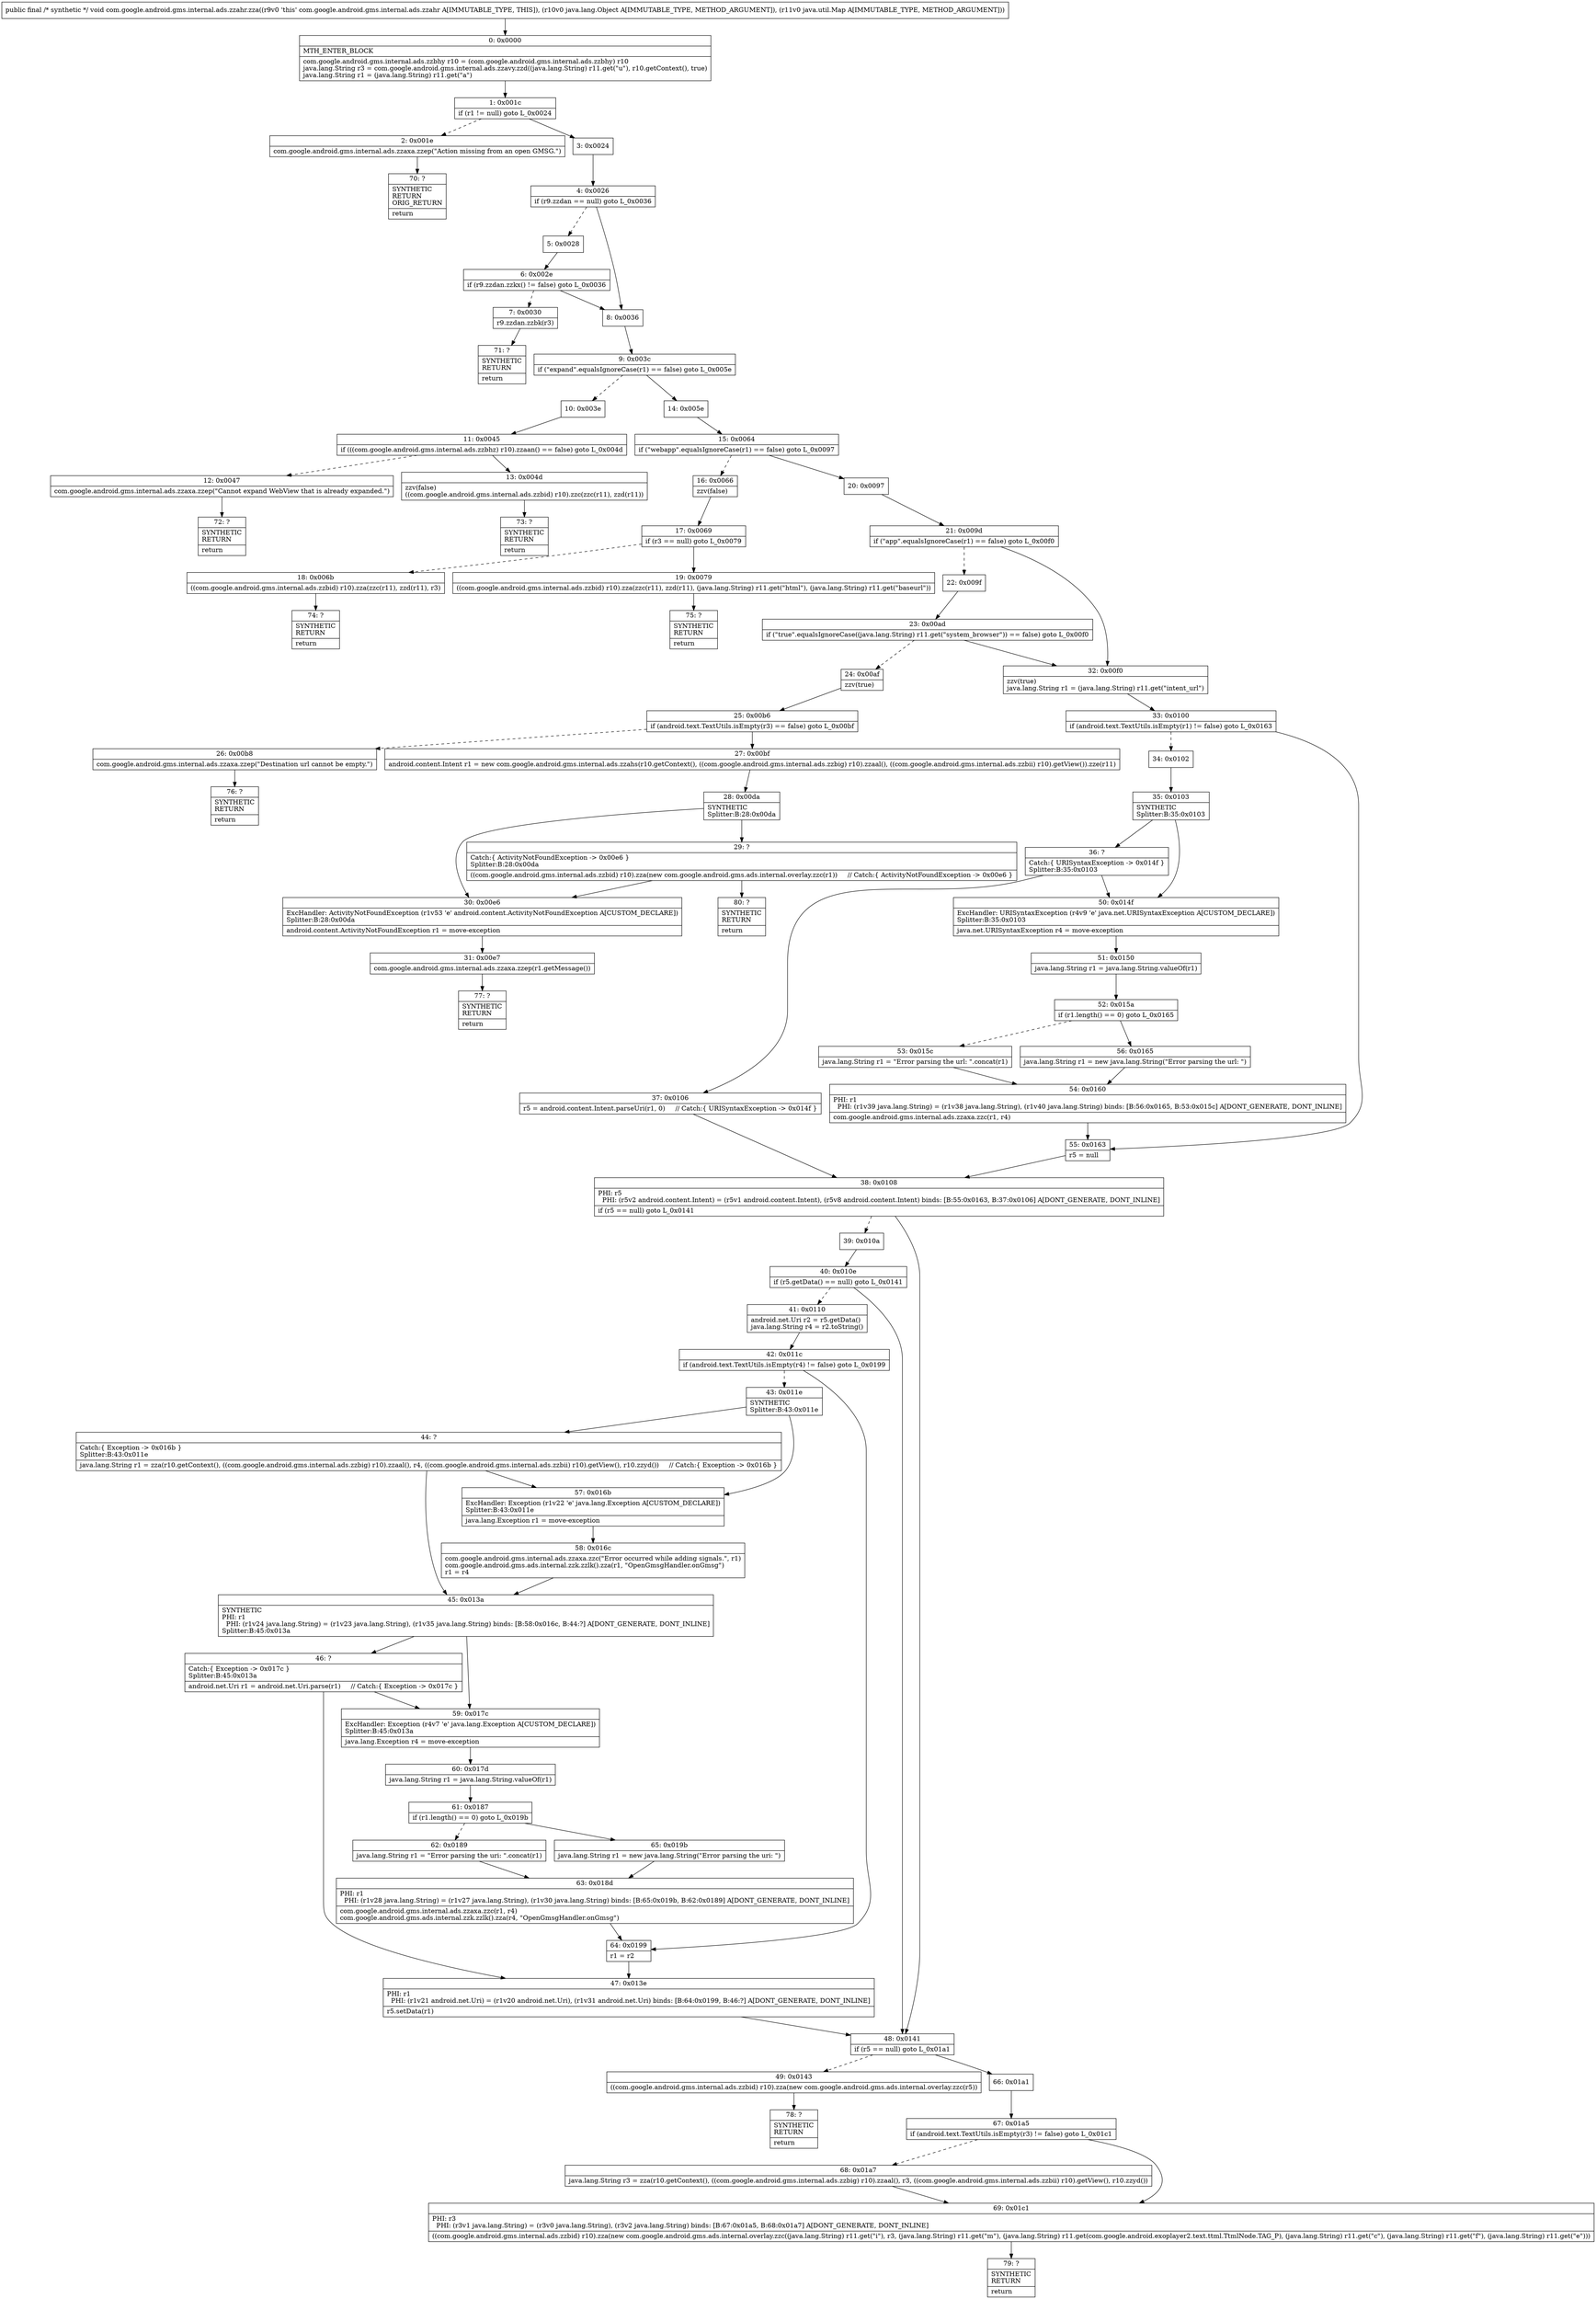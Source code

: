 digraph "CFG forcom.google.android.gms.internal.ads.zzahr.zza(Ljava\/lang\/Object;Ljava\/util\/Map;)V" {
Node_0 [shape=record,label="{0\:\ 0x0000|MTH_ENTER_BLOCK\l|com.google.android.gms.internal.ads.zzbhy r10 = (com.google.android.gms.internal.ads.zzbhy) r10\ljava.lang.String r3 = com.google.android.gms.internal.ads.zzavy.zzd((java.lang.String) r11.get(\"u\"), r10.getContext(), true)\ljava.lang.String r1 = (java.lang.String) r11.get(\"a\")\l}"];
Node_1 [shape=record,label="{1\:\ 0x001c|if (r1 != null) goto L_0x0024\l}"];
Node_2 [shape=record,label="{2\:\ 0x001e|com.google.android.gms.internal.ads.zzaxa.zzep(\"Action missing from an open GMSG.\")\l}"];
Node_3 [shape=record,label="{3\:\ 0x0024}"];
Node_4 [shape=record,label="{4\:\ 0x0026|if (r9.zzdan == null) goto L_0x0036\l}"];
Node_5 [shape=record,label="{5\:\ 0x0028}"];
Node_6 [shape=record,label="{6\:\ 0x002e|if (r9.zzdan.zzkx() != false) goto L_0x0036\l}"];
Node_7 [shape=record,label="{7\:\ 0x0030|r9.zzdan.zzbk(r3)\l}"];
Node_8 [shape=record,label="{8\:\ 0x0036}"];
Node_9 [shape=record,label="{9\:\ 0x003c|if (\"expand\".equalsIgnoreCase(r1) == false) goto L_0x005e\l}"];
Node_10 [shape=record,label="{10\:\ 0x003e}"];
Node_11 [shape=record,label="{11\:\ 0x0045|if (((com.google.android.gms.internal.ads.zzbhz) r10).zzaan() == false) goto L_0x004d\l}"];
Node_12 [shape=record,label="{12\:\ 0x0047|com.google.android.gms.internal.ads.zzaxa.zzep(\"Cannot expand WebView that is already expanded.\")\l}"];
Node_13 [shape=record,label="{13\:\ 0x004d|zzv(false)\l((com.google.android.gms.internal.ads.zzbid) r10).zzc(zzc(r11), zzd(r11))\l}"];
Node_14 [shape=record,label="{14\:\ 0x005e}"];
Node_15 [shape=record,label="{15\:\ 0x0064|if (\"webapp\".equalsIgnoreCase(r1) == false) goto L_0x0097\l}"];
Node_16 [shape=record,label="{16\:\ 0x0066|zzv(false)\l}"];
Node_17 [shape=record,label="{17\:\ 0x0069|if (r3 == null) goto L_0x0079\l}"];
Node_18 [shape=record,label="{18\:\ 0x006b|((com.google.android.gms.internal.ads.zzbid) r10).zza(zzc(r11), zzd(r11), r3)\l}"];
Node_19 [shape=record,label="{19\:\ 0x0079|((com.google.android.gms.internal.ads.zzbid) r10).zza(zzc(r11), zzd(r11), (java.lang.String) r11.get(\"html\"), (java.lang.String) r11.get(\"baseurl\"))\l}"];
Node_20 [shape=record,label="{20\:\ 0x0097}"];
Node_21 [shape=record,label="{21\:\ 0x009d|if (\"app\".equalsIgnoreCase(r1) == false) goto L_0x00f0\l}"];
Node_22 [shape=record,label="{22\:\ 0x009f}"];
Node_23 [shape=record,label="{23\:\ 0x00ad|if (\"true\".equalsIgnoreCase((java.lang.String) r11.get(\"system_browser\")) == false) goto L_0x00f0\l}"];
Node_24 [shape=record,label="{24\:\ 0x00af|zzv(true)\l}"];
Node_25 [shape=record,label="{25\:\ 0x00b6|if (android.text.TextUtils.isEmpty(r3) == false) goto L_0x00bf\l}"];
Node_26 [shape=record,label="{26\:\ 0x00b8|com.google.android.gms.internal.ads.zzaxa.zzep(\"Destination url cannot be empty.\")\l}"];
Node_27 [shape=record,label="{27\:\ 0x00bf|android.content.Intent r1 = new com.google.android.gms.internal.ads.zzahs(r10.getContext(), ((com.google.android.gms.internal.ads.zzbig) r10).zzaal(), ((com.google.android.gms.internal.ads.zzbii) r10).getView()).zze(r11)\l}"];
Node_28 [shape=record,label="{28\:\ 0x00da|SYNTHETIC\lSplitter:B:28:0x00da\l}"];
Node_29 [shape=record,label="{29\:\ ?|Catch:\{ ActivityNotFoundException \-\> 0x00e6 \}\lSplitter:B:28:0x00da\l|((com.google.android.gms.internal.ads.zzbid) r10).zza(new com.google.android.gms.ads.internal.overlay.zzc(r1))     \/\/ Catch:\{ ActivityNotFoundException \-\> 0x00e6 \}\l}"];
Node_30 [shape=record,label="{30\:\ 0x00e6|ExcHandler: ActivityNotFoundException (r1v53 'e' android.content.ActivityNotFoundException A[CUSTOM_DECLARE])\lSplitter:B:28:0x00da\l|android.content.ActivityNotFoundException r1 = move\-exception\l}"];
Node_31 [shape=record,label="{31\:\ 0x00e7|com.google.android.gms.internal.ads.zzaxa.zzep(r1.getMessage())\l}"];
Node_32 [shape=record,label="{32\:\ 0x00f0|zzv(true)\ljava.lang.String r1 = (java.lang.String) r11.get(\"intent_url\")\l}"];
Node_33 [shape=record,label="{33\:\ 0x0100|if (android.text.TextUtils.isEmpty(r1) != false) goto L_0x0163\l}"];
Node_34 [shape=record,label="{34\:\ 0x0102}"];
Node_35 [shape=record,label="{35\:\ 0x0103|SYNTHETIC\lSplitter:B:35:0x0103\l}"];
Node_36 [shape=record,label="{36\:\ ?|Catch:\{ URISyntaxException \-\> 0x014f \}\lSplitter:B:35:0x0103\l}"];
Node_37 [shape=record,label="{37\:\ 0x0106|r5 = android.content.Intent.parseUri(r1, 0)     \/\/ Catch:\{ URISyntaxException \-\> 0x014f \}\l}"];
Node_38 [shape=record,label="{38\:\ 0x0108|PHI: r5 \l  PHI: (r5v2 android.content.Intent) = (r5v1 android.content.Intent), (r5v8 android.content.Intent) binds: [B:55:0x0163, B:37:0x0106] A[DONT_GENERATE, DONT_INLINE]\l|if (r5 == null) goto L_0x0141\l}"];
Node_39 [shape=record,label="{39\:\ 0x010a}"];
Node_40 [shape=record,label="{40\:\ 0x010e|if (r5.getData() == null) goto L_0x0141\l}"];
Node_41 [shape=record,label="{41\:\ 0x0110|android.net.Uri r2 = r5.getData()\ljava.lang.String r4 = r2.toString()\l}"];
Node_42 [shape=record,label="{42\:\ 0x011c|if (android.text.TextUtils.isEmpty(r4) != false) goto L_0x0199\l}"];
Node_43 [shape=record,label="{43\:\ 0x011e|SYNTHETIC\lSplitter:B:43:0x011e\l}"];
Node_44 [shape=record,label="{44\:\ ?|Catch:\{ Exception \-\> 0x016b \}\lSplitter:B:43:0x011e\l|java.lang.String r1 = zza(r10.getContext(), ((com.google.android.gms.internal.ads.zzbig) r10).zzaal(), r4, ((com.google.android.gms.internal.ads.zzbii) r10).getView(), r10.zzyd())     \/\/ Catch:\{ Exception \-\> 0x016b \}\l}"];
Node_45 [shape=record,label="{45\:\ 0x013a|SYNTHETIC\lPHI: r1 \l  PHI: (r1v24 java.lang.String) = (r1v23 java.lang.String), (r1v35 java.lang.String) binds: [B:58:0x016c, B:44:?] A[DONT_GENERATE, DONT_INLINE]\lSplitter:B:45:0x013a\l}"];
Node_46 [shape=record,label="{46\:\ ?|Catch:\{ Exception \-\> 0x017c \}\lSplitter:B:45:0x013a\l|android.net.Uri r1 = android.net.Uri.parse(r1)     \/\/ Catch:\{ Exception \-\> 0x017c \}\l}"];
Node_47 [shape=record,label="{47\:\ 0x013e|PHI: r1 \l  PHI: (r1v21 android.net.Uri) = (r1v20 android.net.Uri), (r1v31 android.net.Uri) binds: [B:64:0x0199, B:46:?] A[DONT_GENERATE, DONT_INLINE]\l|r5.setData(r1)\l}"];
Node_48 [shape=record,label="{48\:\ 0x0141|if (r5 == null) goto L_0x01a1\l}"];
Node_49 [shape=record,label="{49\:\ 0x0143|((com.google.android.gms.internal.ads.zzbid) r10).zza(new com.google.android.gms.ads.internal.overlay.zzc(r5))\l}"];
Node_50 [shape=record,label="{50\:\ 0x014f|ExcHandler: URISyntaxException (r4v9 'e' java.net.URISyntaxException A[CUSTOM_DECLARE])\lSplitter:B:35:0x0103\l|java.net.URISyntaxException r4 = move\-exception\l}"];
Node_51 [shape=record,label="{51\:\ 0x0150|java.lang.String r1 = java.lang.String.valueOf(r1)\l}"];
Node_52 [shape=record,label="{52\:\ 0x015a|if (r1.length() == 0) goto L_0x0165\l}"];
Node_53 [shape=record,label="{53\:\ 0x015c|java.lang.String r1 = \"Error parsing the url: \".concat(r1)\l}"];
Node_54 [shape=record,label="{54\:\ 0x0160|PHI: r1 \l  PHI: (r1v39 java.lang.String) = (r1v38 java.lang.String), (r1v40 java.lang.String) binds: [B:56:0x0165, B:53:0x015c] A[DONT_GENERATE, DONT_INLINE]\l|com.google.android.gms.internal.ads.zzaxa.zzc(r1, r4)\l}"];
Node_55 [shape=record,label="{55\:\ 0x0163|r5 = null\l}"];
Node_56 [shape=record,label="{56\:\ 0x0165|java.lang.String r1 = new java.lang.String(\"Error parsing the url: \")\l}"];
Node_57 [shape=record,label="{57\:\ 0x016b|ExcHandler: Exception (r1v22 'e' java.lang.Exception A[CUSTOM_DECLARE])\lSplitter:B:43:0x011e\l|java.lang.Exception r1 = move\-exception\l}"];
Node_58 [shape=record,label="{58\:\ 0x016c|com.google.android.gms.internal.ads.zzaxa.zzc(\"Error occurred while adding signals.\", r1)\lcom.google.android.gms.ads.internal.zzk.zzlk().zza(r1, \"OpenGmsgHandler.onGmsg\")\lr1 = r4\l}"];
Node_59 [shape=record,label="{59\:\ 0x017c|ExcHandler: Exception (r4v7 'e' java.lang.Exception A[CUSTOM_DECLARE])\lSplitter:B:45:0x013a\l|java.lang.Exception r4 = move\-exception\l}"];
Node_60 [shape=record,label="{60\:\ 0x017d|java.lang.String r1 = java.lang.String.valueOf(r1)\l}"];
Node_61 [shape=record,label="{61\:\ 0x0187|if (r1.length() == 0) goto L_0x019b\l}"];
Node_62 [shape=record,label="{62\:\ 0x0189|java.lang.String r1 = \"Error parsing the uri: \".concat(r1)\l}"];
Node_63 [shape=record,label="{63\:\ 0x018d|PHI: r1 \l  PHI: (r1v28 java.lang.String) = (r1v27 java.lang.String), (r1v30 java.lang.String) binds: [B:65:0x019b, B:62:0x0189] A[DONT_GENERATE, DONT_INLINE]\l|com.google.android.gms.internal.ads.zzaxa.zzc(r1, r4)\lcom.google.android.gms.ads.internal.zzk.zzlk().zza(r4, \"OpenGmsgHandler.onGmsg\")\l}"];
Node_64 [shape=record,label="{64\:\ 0x0199|r1 = r2\l}"];
Node_65 [shape=record,label="{65\:\ 0x019b|java.lang.String r1 = new java.lang.String(\"Error parsing the uri: \")\l}"];
Node_66 [shape=record,label="{66\:\ 0x01a1}"];
Node_67 [shape=record,label="{67\:\ 0x01a5|if (android.text.TextUtils.isEmpty(r3) != false) goto L_0x01c1\l}"];
Node_68 [shape=record,label="{68\:\ 0x01a7|java.lang.String r3 = zza(r10.getContext(), ((com.google.android.gms.internal.ads.zzbig) r10).zzaal(), r3, ((com.google.android.gms.internal.ads.zzbii) r10).getView(), r10.zzyd())\l}"];
Node_69 [shape=record,label="{69\:\ 0x01c1|PHI: r3 \l  PHI: (r3v1 java.lang.String) = (r3v0 java.lang.String), (r3v2 java.lang.String) binds: [B:67:0x01a5, B:68:0x01a7] A[DONT_GENERATE, DONT_INLINE]\l|((com.google.android.gms.internal.ads.zzbid) r10).zza(new com.google.android.gms.ads.internal.overlay.zzc((java.lang.String) r11.get(\"i\"), r3, (java.lang.String) r11.get(\"m\"), (java.lang.String) r11.get(com.google.android.exoplayer2.text.ttml.TtmlNode.TAG_P), (java.lang.String) r11.get(\"c\"), (java.lang.String) r11.get(\"f\"), (java.lang.String) r11.get(\"e\")))\l}"];
Node_70 [shape=record,label="{70\:\ ?|SYNTHETIC\lRETURN\lORIG_RETURN\l|return\l}"];
Node_71 [shape=record,label="{71\:\ ?|SYNTHETIC\lRETURN\l|return\l}"];
Node_72 [shape=record,label="{72\:\ ?|SYNTHETIC\lRETURN\l|return\l}"];
Node_73 [shape=record,label="{73\:\ ?|SYNTHETIC\lRETURN\l|return\l}"];
Node_74 [shape=record,label="{74\:\ ?|SYNTHETIC\lRETURN\l|return\l}"];
Node_75 [shape=record,label="{75\:\ ?|SYNTHETIC\lRETURN\l|return\l}"];
Node_76 [shape=record,label="{76\:\ ?|SYNTHETIC\lRETURN\l|return\l}"];
Node_77 [shape=record,label="{77\:\ ?|SYNTHETIC\lRETURN\l|return\l}"];
Node_78 [shape=record,label="{78\:\ ?|SYNTHETIC\lRETURN\l|return\l}"];
Node_79 [shape=record,label="{79\:\ ?|SYNTHETIC\lRETURN\l|return\l}"];
Node_80 [shape=record,label="{80\:\ ?|SYNTHETIC\lRETURN\l|return\l}"];
MethodNode[shape=record,label="{public final \/* synthetic *\/ void com.google.android.gms.internal.ads.zzahr.zza((r9v0 'this' com.google.android.gms.internal.ads.zzahr A[IMMUTABLE_TYPE, THIS]), (r10v0 java.lang.Object A[IMMUTABLE_TYPE, METHOD_ARGUMENT]), (r11v0 java.util.Map A[IMMUTABLE_TYPE, METHOD_ARGUMENT])) }"];
MethodNode -> Node_0;
Node_0 -> Node_1;
Node_1 -> Node_2[style=dashed];
Node_1 -> Node_3;
Node_2 -> Node_70;
Node_3 -> Node_4;
Node_4 -> Node_5[style=dashed];
Node_4 -> Node_8;
Node_5 -> Node_6;
Node_6 -> Node_7[style=dashed];
Node_6 -> Node_8;
Node_7 -> Node_71;
Node_8 -> Node_9;
Node_9 -> Node_10[style=dashed];
Node_9 -> Node_14;
Node_10 -> Node_11;
Node_11 -> Node_12[style=dashed];
Node_11 -> Node_13;
Node_12 -> Node_72;
Node_13 -> Node_73;
Node_14 -> Node_15;
Node_15 -> Node_16[style=dashed];
Node_15 -> Node_20;
Node_16 -> Node_17;
Node_17 -> Node_18[style=dashed];
Node_17 -> Node_19;
Node_18 -> Node_74;
Node_19 -> Node_75;
Node_20 -> Node_21;
Node_21 -> Node_22[style=dashed];
Node_21 -> Node_32;
Node_22 -> Node_23;
Node_23 -> Node_24[style=dashed];
Node_23 -> Node_32;
Node_24 -> Node_25;
Node_25 -> Node_26[style=dashed];
Node_25 -> Node_27;
Node_26 -> Node_76;
Node_27 -> Node_28;
Node_28 -> Node_29;
Node_28 -> Node_30;
Node_29 -> Node_30;
Node_29 -> Node_80;
Node_30 -> Node_31;
Node_31 -> Node_77;
Node_32 -> Node_33;
Node_33 -> Node_34[style=dashed];
Node_33 -> Node_55;
Node_34 -> Node_35;
Node_35 -> Node_36;
Node_35 -> Node_50;
Node_36 -> Node_37;
Node_36 -> Node_50;
Node_37 -> Node_38;
Node_38 -> Node_39[style=dashed];
Node_38 -> Node_48;
Node_39 -> Node_40;
Node_40 -> Node_41[style=dashed];
Node_40 -> Node_48;
Node_41 -> Node_42;
Node_42 -> Node_43[style=dashed];
Node_42 -> Node_64;
Node_43 -> Node_44;
Node_43 -> Node_57;
Node_44 -> Node_57;
Node_44 -> Node_45;
Node_45 -> Node_46;
Node_45 -> Node_59;
Node_46 -> Node_59;
Node_46 -> Node_47;
Node_47 -> Node_48;
Node_48 -> Node_49[style=dashed];
Node_48 -> Node_66;
Node_49 -> Node_78;
Node_50 -> Node_51;
Node_51 -> Node_52;
Node_52 -> Node_53[style=dashed];
Node_52 -> Node_56;
Node_53 -> Node_54;
Node_54 -> Node_55;
Node_55 -> Node_38;
Node_56 -> Node_54;
Node_57 -> Node_58;
Node_58 -> Node_45;
Node_59 -> Node_60;
Node_60 -> Node_61;
Node_61 -> Node_62[style=dashed];
Node_61 -> Node_65;
Node_62 -> Node_63;
Node_63 -> Node_64;
Node_64 -> Node_47;
Node_65 -> Node_63;
Node_66 -> Node_67;
Node_67 -> Node_68[style=dashed];
Node_67 -> Node_69;
Node_68 -> Node_69;
Node_69 -> Node_79;
}

